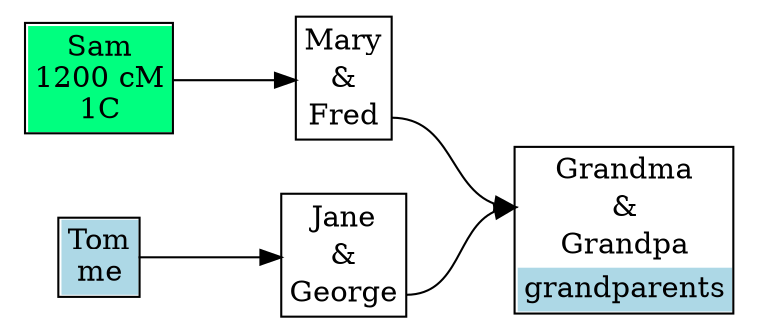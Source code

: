 digraph family {
node [shape=plaintext];
rankdir=LR;
f1 [label=<
<table cellpadding="3" border="1" cellspacing="0" cellborder="0">
<tr><td port="w">Grandma</td></tr>
<tr><td port="u" cellpadding="0" cellspacing="0">&amp;</td></tr>
<tr><td port="h">Grandpa</td></tr>
<tr><td bgcolor="lightblue">grandparents</td></tr>
</table>>];
f11 [label=<
<table cellpadding="3" border="1" cellspacing="0" cellborder="0">
<tr><td port="w">Mary</td></tr>
<tr><td port="u" cellpadding="0" cellspacing="0">&amp;</td></tr>
<tr><td port="h">Fred</td></tr>
</table>>];
f12 [label=<
<table cellpadding="3" border="1" cellspacing="0" cellborder="0">
<tr><td port="w">Jane</td></tr>
<tr><td port="u" cellpadding="0" cellspacing="0">&amp;</td></tr>
<tr><td port="h">George</td></tr>
</table>>];
i101 [label=<
<table cellpadding="3" border="1" cellspacing="0" cellborder="0">
<tr><td port="i" bgcolor="springgreen">Sam<br/>1200 cM<br/>1C</td></tr>
</table>>];
i102 [label=<
<table cellpadding="3" border="1" cellspacing="0" cellborder="0">
<tr><td port="i" bgcolor="lightblue">Tom<br/>me</td></tr>
</table>>];
i101:i -> f11:u;
f12:h -> f1:u;
f11:h -> f1:u;
i102:i -> f12:u;
}
